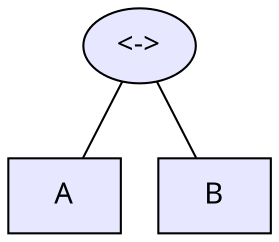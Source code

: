 // Formula "A <-> B"
graph G  {
    graph [fontname = "Hack"];
    node  [fontname = "Hack"];
    edge  [fontname = "Hack"];
    a  [ label = "A", fillcolor = "#E7E7FF", style="filled", shape = "box"];
    b  [ label = "B", fillcolor = "#E7E7FF", style="filled", shape = "box"];

    impl [label = "<->", fillcolor = "#E7E7FF", style="filled"];

    impl -- a;
    impl -- b;
}

